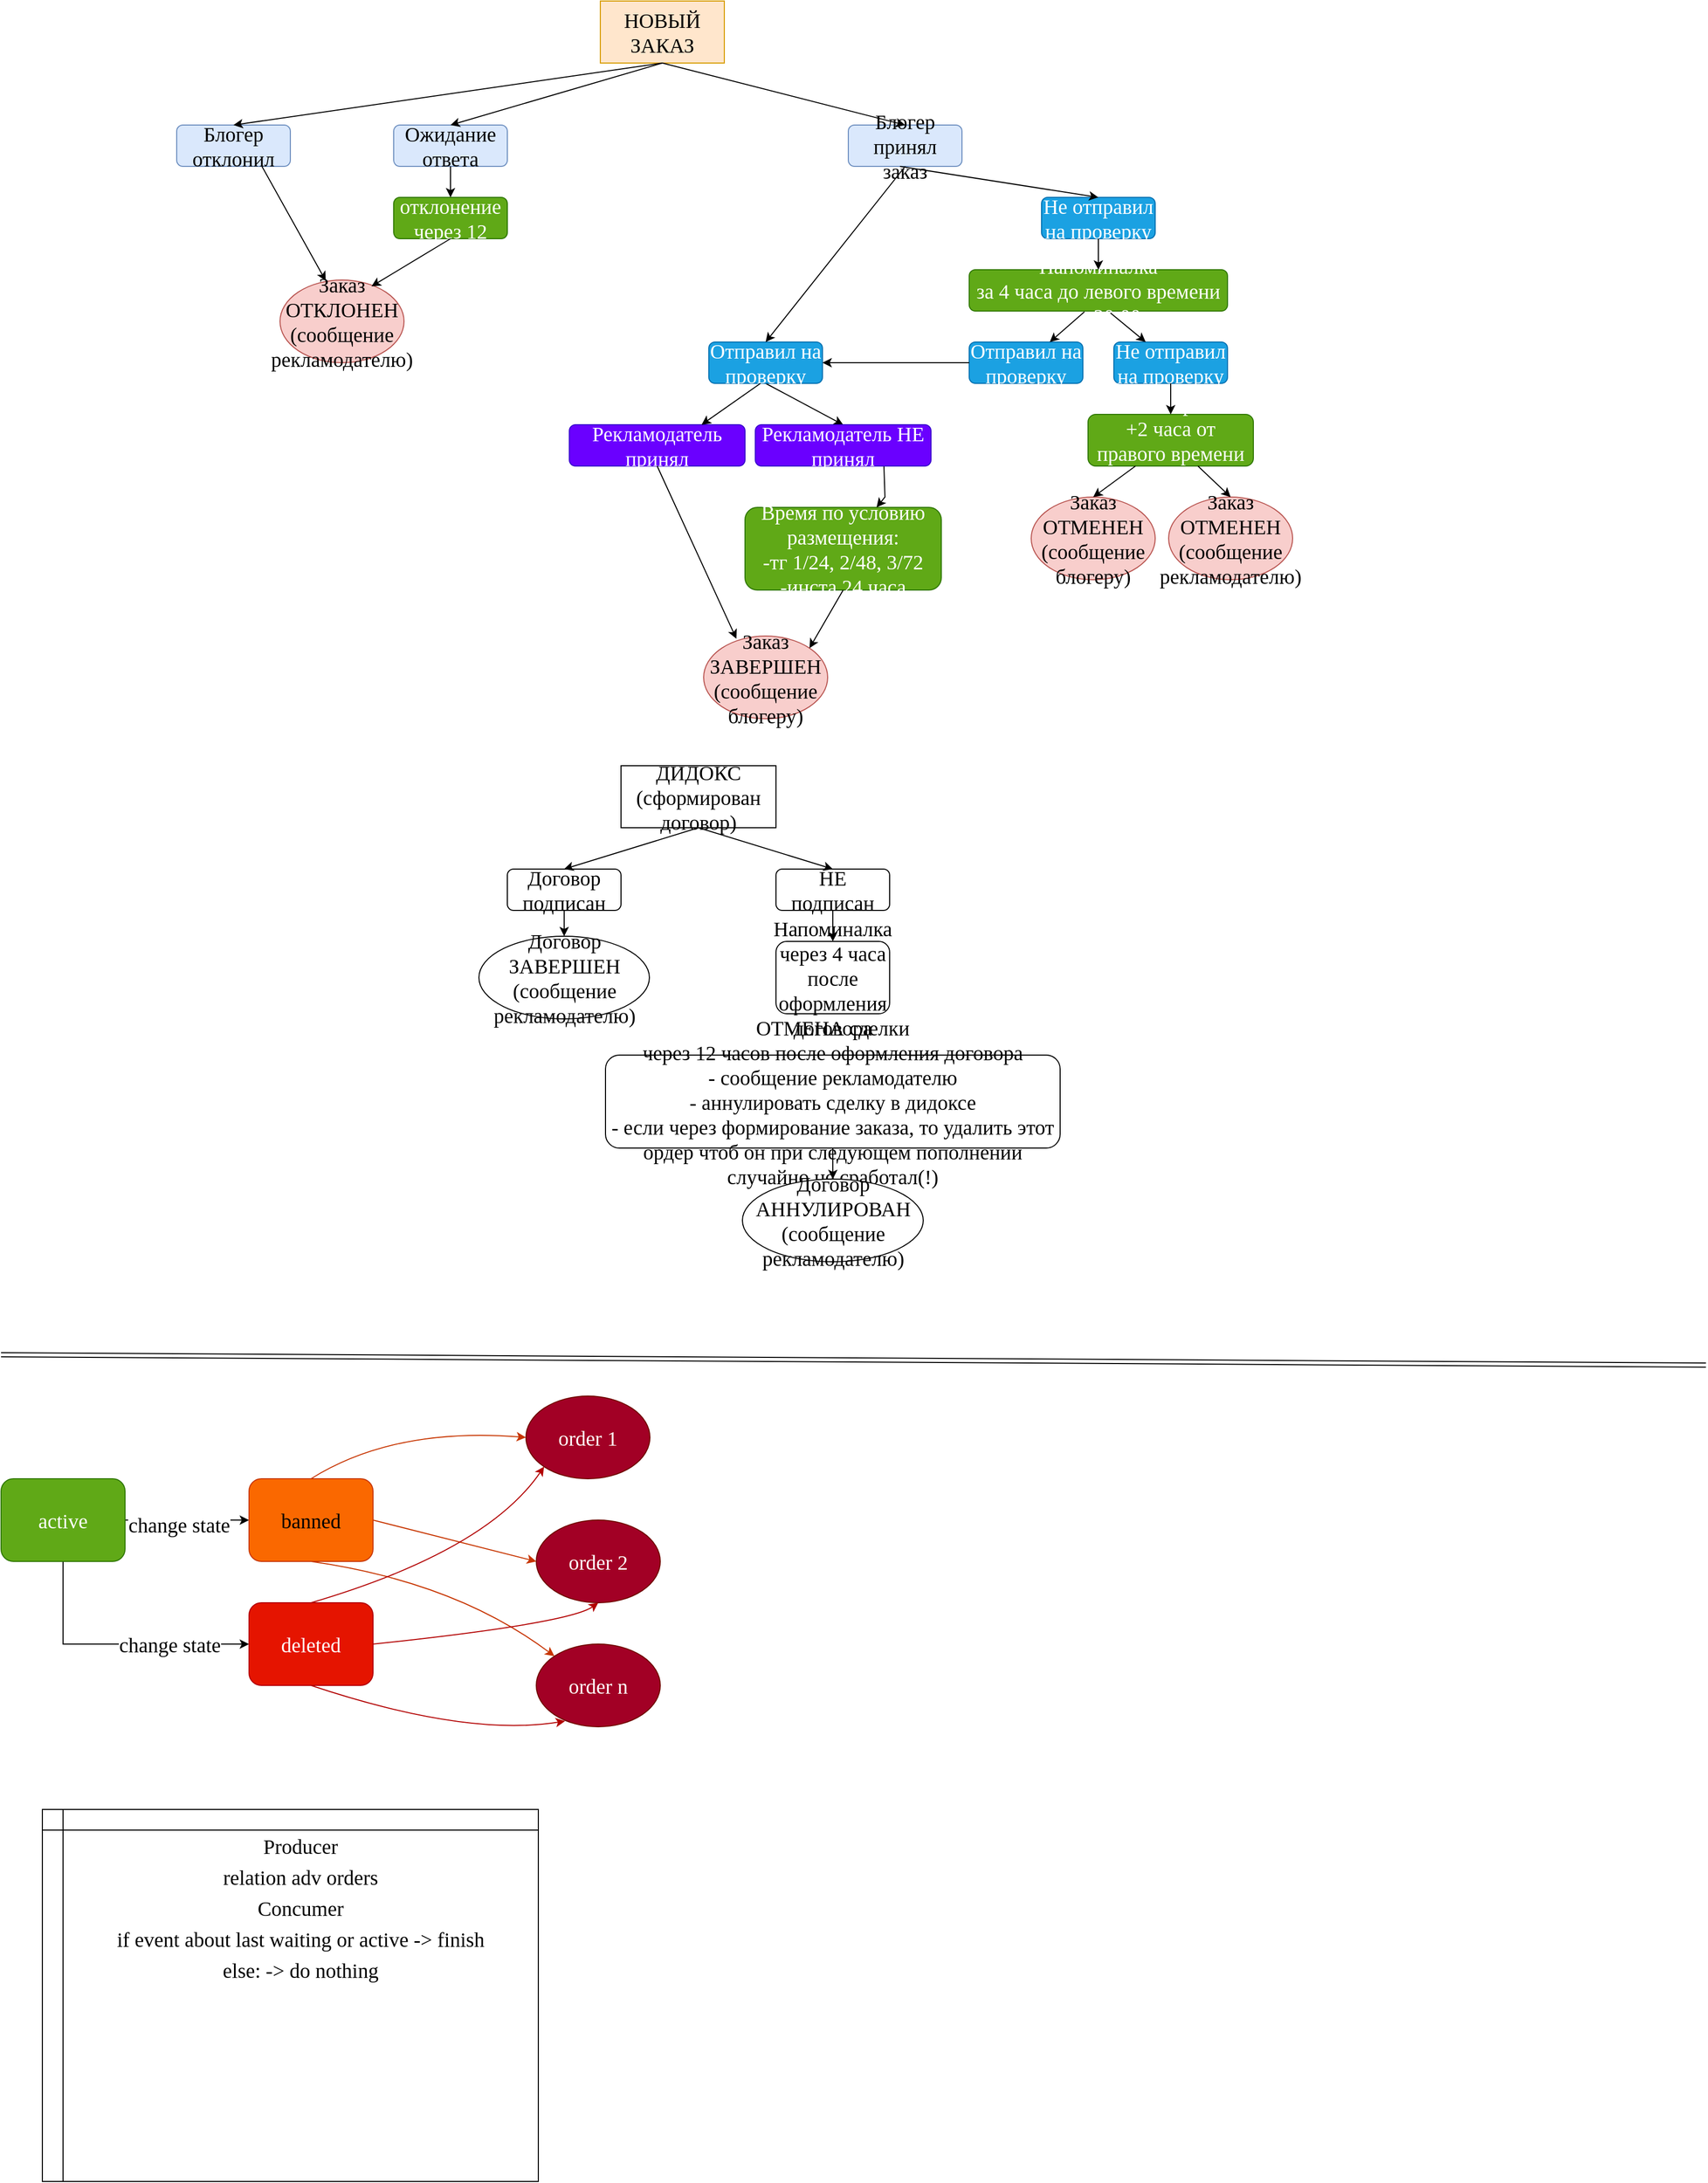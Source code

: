 <mxfile version="21.1.7" type="github">
  <diagram id="C5RBs43oDa-KdzZeNtuy" name="Page-1">
    <mxGraphModel dx="912" dy="495" grid="1" gridSize="10" guides="1" tooltips="1" connect="1" arrows="1" fold="1" page="1" pageScale="1" pageWidth="827" pageHeight="1169" math="0" shadow="0">
      <root>
        <mxCell id="WIyWlLk6GJQsqaUBKTNV-0" />
        <mxCell id="WIyWlLk6GJQsqaUBKTNV-1" parent="WIyWlLk6GJQsqaUBKTNV-0" />
        <mxCell id="JkoJRG74FQ9ZE_5JYWXH-1" value="Авто отклонение&lt;br style=&quot;font-size: 20px;&quot;&gt;через 12 часов" style="rounded=1;whiteSpace=wrap;html=1;fillColor=#60a917;strokeColor=#2D7600;fontColor=#ffffff;fontSize=20;fontFamily=Times New Roman;" parent="WIyWlLk6GJQsqaUBKTNV-1" vertex="1">
          <mxGeometry x="380" y="200" width="110" height="40" as="geometry" />
        </mxCell>
        <mxCell id="JkoJRG74FQ9ZE_5JYWXH-3" value="Напоминалка&lt;br style=&quot;font-size: 20px;&quot;&gt;за 4 часа до левого времени или 20:00&lt;br style=&quot;font-size: 20px;&quot;&gt;" style="rounded=1;whiteSpace=wrap;html=1;fillColor=#60a917;strokeColor=#2D7600;fontColor=#ffffff;fontSize=20;fontFamily=Times New Roman;" parent="WIyWlLk6GJQsqaUBKTNV-1" vertex="1">
          <mxGeometry x="937" y="270" width="250" height="40" as="geometry" />
        </mxCell>
        <mxCell id="JkoJRG74FQ9ZE_5JYWXH-4" value="Отмена проекта&lt;br style=&quot;font-size: 20px;&quot;&gt;+2 часа от правого времени&lt;br style=&quot;font-size: 20px;&quot;&gt;или в 23:59" style="rounded=1;whiteSpace=wrap;html=1;fillColor=#60a917;strokeColor=#2D7600;fontColor=#ffffff;fontSize=20;fontFamily=Times New Roman;" parent="WIyWlLk6GJQsqaUBKTNV-1" vertex="1">
          <mxGeometry x="1052" y="410" width="160" height="50" as="geometry" />
        </mxCell>
        <mxCell id="JkoJRG74FQ9ZE_5JYWXH-5" value="Авто принятие&lt;br style=&quot;font-size: 20px;&quot;&gt;Время по условию размещения:&lt;br style=&quot;font-size: 20px;&quot;&gt;-тг 1/24, 2/48, 3/72&lt;br style=&quot;font-size: 20px;&quot;&gt;-инста 24 часа&lt;br style=&quot;font-size: 20px;&quot;&gt;-ютуб 24 часа&lt;br style=&quot;font-size: 20px;&quot;&gt;" style="rounded=1;whiteSpace=wrap;html=1;fillColor=#60a917;strokeColor=#2D7600;fontColor=#ffffff;fontSize=20;fontFamily=Times New Roman;" parent="WIyWlLk6GJQsqaUBKTNV-1" vertex="1">
          <mxGeometry x="720" y="500" width="190" height="80" as="geometry" />
        </mxCell>
        <mxCell id="JkoJRG74FQ9ZE_5JYWXH-6" value="НОВЫЙ ЗАКАЗ" style="rounded=0;whiteSpace=wrap;html=1;fillColor=#ffe6cc;strokeColor=#d79b00;fontSize=20;fontFamily=Times New Roman;" parent="WIyWlLk6GJQsqaUBKTNV-1" vertex="1">
          <mxGeometry x="580" y="10" width="120" height="60" as="geometry" />
        </mxCell>
        <mxCell id="JkoJRG74FQ9ZE_5JYWXH-8" value="Блогер отклонил" style="rounded=1;whiteSpace=wrap;html=1;fillColor=#dae8fc;strokeColor=#6c8ebf;fontSize=20;fontFamily=Times New Roman;" parent="WIyWlLk6GJQsqaUBKTNV-1" vertex="1">
          <mxGeometry x="170" y="130" width="110" height="40" as="geometry" />
        </mxCell>
        <mxCell id="JkoJRG74FQ9ZE_5JYWXH-9" value="Блогер принял заказ" style="rounded=1;whiteSpace=wrap;html=1;fillColor=#dae8fc;strokeColor=#6c8ebf;fontSize=20;fontFamily=Times New Roman;" parent="WIyWlLk6GJQsqaUBKTNV-1" vertex="1">
          <mxGeometry x="820" y="130" width="110" height="40" as="geometry" />
        </mxCell>
        <mxCell id="JkoJRG74FQ9ZE_5JYWXH-10" value="Ожидание ответа" style="rounded=1;whiteSpace=wrap;html=1;fillColor=#dae8fc;strokeColor=#6c8ebf;fontSize=20;fontFamily=Times New Roman;" parent="WIyWlLk6GJQsqaUBKTNV-1" vertex="1">
          <mxGeometry x="380" y="130" width="110" height="40" as="geometry" />
        </mxCell>
        <mxCell id="JkoJRG74FQ9ZE_5JYWXH-11" value="Заказ ОТКЛОНЕН&lt;br style=&quot;font-size: 20px;&quot;&gt;(сообщение рекламодателю)" style="ellipse;whiteSpace=wrap;html=1;fillColor=#f8cecc;strokeColor=#b85450;fontSize=20;fontFamily=Times New Roman;" parent="WIyWlLk6GJQsqaUBKTNV-1" vertex="1">
          <mxGeometry x="270" y="280" width="120" height="80" as="geometry" />
        </mxCell>
        <mxCell id="JkoJRG74FQ9ZE_5JYWXH-15" value="Не отправил на проверку" style="rounded=1;whiteSpace=wrap;html=1;fillColor=#1ba1e2;fontColor=#ffffff;strokeColor=#006EAF;fontSize=20;fontFamily=Times New Roman;" parent="WIyWlLk6GJQsqaUBKTNV-1" vertex="1">
          <mxGeometry x="1007" y="200" width="110" height="40" as="geometry" />
        </mxCell>
        <mxCell id="JkoJRG74FQ9ZE_5JYWXH-16" value="Отправил на проверку" style="rounded=1;whiteSpace=wrap;html=1;fillColor=#1ba1e2;fontColor=#ffffff;strokeColor=#006EAF;fontSize=20;fontFamily=Times New Roman;" parent="WIyWlLk6GJQsqaUBKTNV-1" vertex="1">
          <mxGeometry x="937" y="340" width="110" height="40" as="geometry" />
        </mxCell>
        <mxCell id="JkoJRG74FQ9ZE_5JYWXH-17" value="Не отправил на проверку" style="rounded=1;whiteSpace=wrap;html=1;fillColor=#1ba1e2;fontColor=#ffffff;strokeColor=#006EAF;fontSize=20;fontFamily=Times New Roman;" parent="WIyWlLk6GJQsqaUBKTNV-1" vertex="1">
          <mxGeometry x="1077" y="340" width="110" height="40" as="geometry" />
        </mxCell>
        <mxCell id="JkoJRG74FQ9ZE_5JYWXH-18" value="Рекламодатель принял" style="rounded=1;whiteSpace=wrap;html=1;fillColor=#6a00ff;fontColor=#ffffff;strokeColor=#3700CC;fontSize=20;fontFamily=Times New Roman;" parent="WIyWlLk6GJQsqaUBKTNV-1" vertex="1">
          <mxGeometry x="550" y="420" width="170" height="40" as="geometry" />
        </mxCell>
        <mxCell id="JkoJRG74FQ9ZE_5JYWXH-20" value="Заказ ЗАВЕРШЕН&lt;br style=&quot;font-size: 20px;&quot;&gt;(сообщение блогеру)" style="ellipse;whiteSpace=wrap;html=1;fillColor=#f8cecc;strokeColor=#b85450;fontSize=20;fontFamily=Times New Roman;" parent="WIyWlLk6GJQsqaUBKTNV-1" vertex="1">
          <mxGeometry x="680" y="624.5" width="120" height="80" as="geometry" />
        </mxCell>
        <mxCell id="JkoJRG74FQ9ZE_5JYWXH-25" value="" style="endArrow=classic;html=1;rounded=0;exitX=0.5;exitY=1;exitDx=0;exitDy=0;entryX=0.264;entryY=0.033;entryDx=0;entryDy=0;entryPerimeter=0;fontSize=20;fontFamily=Times New Roman;" parent="WIyWlLk6GJQsqaUBKTNV-1" source="JkoJRG74FQ9ZE_5JYWXH-18" target="JkoJRG74FQ9ZE_5JYWXH-20" edge="1">
          <mxGeometry width="50" height="50" relative="1" as="geometry">
            <mxPoint x="605" y="550" as="sourcePoint" />
            <mxPoint x="690" y="620" as="targetPoint" />
          </mxGeometry>
        </mxCell>
        <mxCell id="JkoJRG74FQ9ZE_5JYWXH-26" value="" style="endArrow=classic;html=1;rounded=0;fontSize=20;fontFamily=Times New Roman;" parent="WIyWlLk6GJQsqaUBKTNV-1" target="JkoJRG74FQ9ZE_5JYWXH-5" edge="1">
          <mxGeometry width="50" height="50" relative="1" as="geometry">
            <mxPoint x="854.47" y="460" as="sourcePoint" />
            <mxPoint x="855.47" y="500" as="targetPoint" />
            <Array as="points">
              <mxPoint x="855.47" y="490" />
            </Array>
          </mxGeometry>
        </mxCell>
        <mxCell id="JkoJRG74FQ9ZE_5JYWXH-27" value="" style="endArrow=classic;html=1;rounded=0;exitX=0.5;exitY=1;exitDx=0;exitDy=0;entryX=1;entryY=0;entryDx=0;entryDy=0;fontSize=20;fontFamily=Times New Roman;" parent="WIyWlLk6GJQsqaUBKTNV-1" source="JkoJRG74FQ9ZE_5JYWXH-5" target="JkoJRG74FQ9ZE_5JYWXH-20" edge="1">
          <mxGeometry width="50" height="50" relative="1" as="geometry">
            <mxPoint x="835" y="590" as="sourcePoint" />
            <mxPoint x="790" y="640" as="targetPoint" />
          </mxGeometry>
        </mxCell>
        <mxCell id="JkoJRG74FQ9ZE_5JYWXH-29" value="" style="endArrow=classic;html=1;rounded=0;exitX=0.5;exitY=1;exitDx=0;exitDy=0;fontSize=20;fontFamily=Times New Roman;" parent="WIyWlLk6GJQsqaUBKTNV-1" edge="1">
          <mxGeometry width="50" height="50" relative="1" as="geometry">
            <mxPoint x="740" y="380" as="sourcePoint" />
            <mxPoint x="815" y="420" as="targetPoint" />
          </mxGeometry>
        </mxCell>
        <mxCell id="JkoJRG74FQ9ZE_5JYWXH-31" value="Отправил на проверку" style="rounded=1;whiteSpace=wrap;html=1;fillColor=#1ba1e2;fontColor=#ffffff;strokeColor=#006EAF;fontSize=20;fontFamily=Times New Roman;" parent="WIyWlLk6GJQsqaUBKTNV-1" vertex="1">
          <mxGeometry x="685" y="340" width="110" height="40" as="geometry" />
        </mxCell>
        <mxCell id="JkoJRG74FQ9ZE_5JYWXH-32" value="Рекламодатель НЕ принял" style="rounded=1;whiteSpace=wrap;html=1;fillColor=#6a00ff;fontColor=#ffffff;strokeColor=#3700CC;fontSize=20;fontFamily=Times New Roman;" parent="WIyWlLk6GJQsqaUBKTNV-1" vertex="1">
          <mxGeometry x="730" y="420" width="170" height="40" as="geometry" />
        </mxCell>
        <mxCell id="JkoJRG74FQ9ZE_5JYWXH-33" value="" style="endArrow=classic;html=1;rounded=0;entryX=0.75;entryY=0;entryDx=0;entryDy=0;fontSize=20;fontFamily=Times New Roman;" parent="WIyWlLk6GJQsqaUBKTNV-1" edge="1">
          <mxGeometry width="50" height="50" relative="1" as="geometry">
            <mxPoint x="735" y="380" as="sourcePoint" />
            <mxPoint x="678" y="420" as="targetPoint" />
          </mxGeometry>
        </mxCell>
        <mxCell id="JkoJRG74FQ9ZE_5JYWXH-36" value="" style="endArrow=classic;html=1;rounded=0;entryX=1;entryY=0.5;entryDx=0;entryDy=0;exitX=0;exitY=0.5;exitDx=0;exitDy=0;fontSize=20;fontFamily=Times New Roman;" parent="WIyWlLk6GJQsqaUBKTNV-1" source="JkoJRG74FQ9ZE_5JYWXH-16" target="JkoJRG74FQ9ZE_5JYWXH-31" edge="1">
          <mxGeometry width="50" height="50" relative="1" as="geometry">
            <mxPoint x="960" y="340" as="sourcePoint" />
            <mxPoint x="880" y="350" as="targetPoint" />
          </mxGeometry>
        </mxCell>
        <mxCell id="JkoJRG74FQ9ZE_5JYWXH-37" value="" style="endArrow=classic;html=1;rounded=0;entryX=0.5;entryY=0;entryDx=0;entryDy=0;fontSize=20;fontFamily=Times New Roman;" parent="WIyWlLk6GJQsqaUBKTNV-1" source="JkoJRG74FQ9ZE_5JYWXH-15" target="JkoJRG74FQ9ZE_5JYWXH-3" edge="1">
          <mxGeometry width="50" height="50" relative="1" as="geometry">
            <mxPoint x="1060" y="240" as="sourcePoint" />
            <mxPoint x="1140" y="260" as="targetPoint" />
          </mxGeometry>
        </mxCell>
        <mxCell id="JkoJRG74FQ9ZE_5JYWXH-38" value="" style="endArrow=classic;html=1;rounded=0;exitX=0.547;exitY=1.046;exitDx=0;exitDy=0;exitPerimeter=0;fontSize=20;fontFamily=Times New Roman;" parent="WIyWlLk6GJQsqaUBKTNV-1" source="JkoJRG74FQ9ZE_5JYWXH-3" target="JkoJRG74FQ9ZE_5JYWXH-17" edge="1">
          <mxGeometry width="50" height="50" relative="1" as="geometry">
            <mxPoint x="1064" y="280" as="sourcePoint" />
            <mxPoint x="1117" y="340" as="targetPoint" />
          </mxGeometry>
        </mxCell>
        <mxCell id="JkoJRG74FQ9ZE_5JYWXH-41" value="" style="endArrow=classic;html=1;rounded=0;exitX=0.446;exitY=1.02;exitDx=0;exitDy=0;exitPerimeter=0;fontSize=20;fontFamily=Times New Roman;" parent="WIyWlLk6GJQsqaUBKTNV-1" source="JkoJRG74FQ9ZE_5JYWXH-3" target="JkoJRG74FQ9ZE_5JYWXH-16" edge="1">
          <mxGeometry width="50" height="50" relative="1" as="geometry">
            <mxPoint x="1047" y="292" as="sourcePoint" />
            <mxPoint x="1007" y="340" as="targetPoint" />
          </mxGeometry>
        </mxCell>
        <mxCell id="JkoJRG74FQ9ZE_5JYWXH-42" value="" style="endArrow=classic;html=1;rounded=0;exitX=0.5;exitY=1;exitDx=0;exitDy=0;fontSize=20;fontFamily=Times New Roman;" parent="WIyWlLk6GJQsqaUBKTNV-1" source="JkoJRG74FQ9ZE_5JYWXH-17" target="JkoJRG74FQ9ZE_5JYWXH-4" edge="1">
          <mxGeometry width="50" height="50" relative="1" as="geometry">
            <mxPoint x="1077" y="350" as="sourcePoint" />
            <mxPoint x="1147" y="410" as="targetPoint" />
          </mxGeometry>
        </mxCell>
        <mxCell id="JkoJRG74FQ9ZE_5JYWXH-44" value="Заказ ОТМЕНЕН&lt;br style=&quot;font-size: 20px;&quot;&gt;(сообщение рекламодателю)" style="ellipse;whiteSpace=wrap;html=1;fillColor=#f8cecc;strokeColor=#b85450;fontSize=20;fontFamily=Times New Roman;" parent="WIyWlLk6GJQsqaUBKTNV-1" vertex="1">
          <mxGeometry x="1130" y="490" width="120" height="80" as="geometry" />
        </mxCell>
        <mxCell id="JkoJRG74FQ9ZE_5JYWXH-45" value="" style="endArrow=classic;html=1;rounded=0;entryX=0.5;entryY=0;entryDx=0;entryDy=0;exitX=0.5;exitY=1;exitDx=0;exitDy=0;fontSize=20;fontFamily=Times New Roman;" parent="WIyWlLk6GJQsqaUBKTNV-1" source="JkoJRG74FQ9ZE_5JYWXH-6" target="JkoJRG74FQ9ZE_5JYWXH-10" edge="1">
          <mxGeometry width="50" height="50" relative="1" as="geometry">
            <mxPoint x="440" y="110" as="sourcePoint" />
            <mxPoint x="490" y="60" as="targetPoint" />
          </mxGeometry>
        </mxCell>
        <mxCell id="JkoJRG74FQ9ZE_5JYWXH-46" value="" style="endArrow=classic;html=1;rounded=0;fontSize=20;fontFamily=Times New Roman;" parent="WIyWlLk6GJQsqaUBKTNV-1" source="JkoJRG74FQ9ZE_5JYWXH-10" target="JkoJRG74FQ9ZE_5JYWXH-1" edge="1">
          <mxGeometry width="50" height="50" relative="1" as="geometry">
            <mxPoint x="430" y="300" as="sourcePoint" />
            <mxPoint x="480" y="250" as="targetPoint" />
          </mxGeometry>
        </mxCell>
        <mxCell id="JkoJRG74FQ9ZE_5JYWXH-47" value="" style="endArrow=classic;html=1;rounded=0;entryX=0.738;entryY=0.076;entryDx=0;entryDy=0;entryPerimeter=0;exitX=0.5;exitY=1;exitDx=0;exitDy=0;fontSize=20;fontFamily=Times New Roman;" parent="WIyWlLk6GJQsqaUBKTNV-1" source="JkoJRG74FQ9ZE_5JYWXH-1" target="JkoJRG74FQ9ZE_5JYWXH-11" edge="1">
          <mxGeometry width="50" height="50" relative="1" as="geometry">
            <mxPoint x="400" y="290" as="sourcePoint" />
            <mxPoint x="450" y="240" as="targetPoint" />
          </mxGeometry>
        </mxCell>
        <mxCell id="JkoJRG74FQ9ZE_5JYWXH-48" value="" style="endArrow=classic;html=1;rounded=0;entryX=0.369;entryY=0.01;entryDx=0;entryDy=0;entryPerimeter=0;exitX=0.75;exitY=1;exitDx=0;exitDy=0;fontSize=20;fontFamily=Times New Roman;" parent="WIyWlLk6GJQsqaUBKTNV-1" source="JkoJRG74FQ9ZE_5JYWXH-8" target="JkoJRG74FQ9ZE_5JYWXH-11" edge="1">
          <mxGeometry width="50" height="50" relative="1" as="geometry">
            <mxPoint x="400" y="290" as="sourcePoint" />
            <mxPoint x="450" y="240" as="targetPoint" />
          </mxGeometry>
        </mxCell>
        <mxCell id="JkoJRG74FQ9ZE_5JYWXH-51" value="" style="endArrow=classic;html=1;rounded=0;entryX=0.5;entryY=0;entryDx=0;entryDy=0;fontSize=20;fontFamily=Times New Roman;" parent="WIyWlLk6GJQsqaUBKTNV-1" source="JkoJRG74FQ9ZE_5JYWXH-4" target="JkoJRG74FQ9ZE_5JYWXH-44" edge="1">
          <mxGeometry width="50" height="50" relative="1" as="geometry">
            <mxPoint x="830" y="580" as="sourcePoint" />
            <mxPoint x="880" y="530" as="targetPoint" />
          </mxGeometry>
        </mxCell>
        <mxCell id="JkoJRG74FQ9ZE_5JYWXH-52" value="" style="endArrow=classic;html=1;rounded=0;entryX=0.5;entryY=0;entryDx=0;entryDy=0;exitX=0.5;exitY=1;exitDx=0;exitDy=0;fontSize=20;fontFamily=Times New Roman;" parent="WIyWlLk6GJQsqaUBKTNV-1" source="JkoJRG74FQ9ZE_5JYWXH-6" target="JkoJRG74FQ9ZE_5JYWXH-8" edge="1">
          <mxGeometry width="50" height="50" relative="1" as="geometry">
            <mxPoint x="720" y="380" as="sourcePoint" />
            <mxPoint x="770" y="330" as="targetPoint" />
          </mxGeometry>
        </mxCell>
        <mxCell id="JkoJRG74FQ9ZE_5JYWXH-53" value="" style="endArrow=classic;html=1;rounded=0;entryX=0.5;entryY=0;entryDx=0;entryDy=0;exitX=0.5;exitY=1;exitDx=0;exitDy=0;fontSize=20;fontFamily=Times New Roman;" parent="WIyWlLk6GJQsqaUBKTNV-1" source="JkoJRG74FQ9ZE_5JYWXH-6" target="JkoJRG74FQ9ZE_5JYWXH-9" edge="1">
          <mxGeometry width="50" height="50" relative="1" as="geometry">
            <mxPoint x="720" y="380" as="sourcePoint" />
            <mxPoint x="770" y="330" as="targetPoint" />
          </mxGeometry>
        </mxCell>
        <mxCell id="JkoJRG74FQ9ZE_5JYWXH-54" value="" style="endArrow=classic;html=1;rounded=0;entryX=0.5;entryY=0;entryDx=0;entryDy=0;exitX=0.5;exitY=1;exitDx=0;exitDy=0;fontSize=20;fontFamily=Times New Roman;" parent="WIyWlLk6GJQsqaUBKTNV-1" source="JkoJRG74FQ9ZE_5JYWXH-9" target="JkoJRG74FQ9ZE_5JYWXH-31" edge="1">
          <mxGeometry width="50" height="50" relative="1" as="geometry">
            <mxPoint x="720" y="380" as="sourcePoint" />
            <mxPoint x="770" y="330" as="targetPoint" />
          </mxGeometry>
        </mxCell>
        <mxCell id="JkoJRG74FQ9ZE_5JYWXH-55" value="" style="endArrow=classic;html=1;rounded=0;entryX=0.5;entryY=0;entryDx=0;entryDy=0;fontSize=20;fontFamily=Times New Roman;" parent="WIyWlLk6GJQsqaUBKTNV-1" target="JkoJRG74FQ9ZE_5JYWXH-15" edge="1">
          <mxGeometry width="50" height="50" relative="1" as="geometry">
            <mxPoint x="870" y="170" as="sourcePoint" />
            <mxPoint x="770" y="330" as="targetPoint" />
          </mxGeometry>
        </mxCell>
        <mxCell id="JkoJRG74FQ9ZE_5JYWXH-56" value="Заказ ОТМЕНЕН&lt;br style=&quot;font-size: 20px;&quot;&gt;(сообщение блогеру)" style="ellipse;whiteSpace=wrap;html=1;fillColor=#f8cecc;strokeColor=#b85450;fontSize=20;fontFamily=Times New Roman;" parent="WIyWlLk6GJQsqaUBKTNV-1" vertex="1">
          <mxGeometry x="997" y="490" width="120" height="80" as="geometry" />
        </mxCell>
        <mxCell id="JkoJRG74FQ9ZE_5JYWXH-57" value="" style="endArrow=classic;html=1;rounded=0;entryX=0.5;entryY=0;entryDx=0;entryDy=0;fontSize=20;fontFamily=Times New Roman;" parent="WIyWlLk6GJQsqaUBKTNV-1" source="JkoJRG74FQ9ZE_5JYWXH-4" target="JkoJRG74FQ9ZE_5JYWXH-56" edge="1">
          <mxGeometry width="50" height="50" relative="1" as="geometry">
            <mxPoint x="950" y="540" as="sourcePoint" />
            <mxPoint x="1000" y="490" as="targetPoint" />
          </mxGeometry>
        </mxCell>
        <mxCell id="JkoJRG74FQ9ZE_5JYWXH-58" value="ДИДОКС&lt;br style=&quot;font-size: 20px;&quot;&gt;(сформирован договор)" style="rounded=0;whiteSpace=wrap;html=1;fontSize=20;fontFamily=Times New Roman;" parent="WIyWlLk6GJQsqaUBKTNV-1" vertex="1">
          <mxGeometry x="600" y="750" width="150" height="60" as="geometry" />
        </mxCell>
        <mxCell id="JkoJRG74FQ9ZE_5JYWXH-59" value="Договор подписан" style="rounded=1;whiteSpace=wrap;html=1;fontSize=20;fontFamily=Times New Roman;" parent="WIyWlLk6GJQsqaUBKTNV-1" vertex="1">
          <mxGeometry x="490" y="850" width="110" height="40" as="geometry" />
        </mxCell>
        <mxCell id="JkoJRG74FQ9ZE_5JYWXH-61" value="НЕ подписан" style="rounded=1;whiteSpace=wrap;html=1;fontSize=20;fontFamily=Times New Roman;" parent="WIyWlLk6GJQsqaUBKTNV-1" vertex="1">
          <mxGeometry x="750" y="850" width="110" height="40" as="geometry" />
        </mxCell>
        <mxCell id="JkoJRG74FQ9ZE_5JYWXH-62" value="" style="endArrow=classic;html=1;rounded=0;entryX=0.5;entryY=0;entryDx=0;entryDy=0;exitX=0.5;exitY=1;exitDx=0;exitDy=0;fontSize=20;fontFamily=Times New Roman;" parent="WIyWlLk6GJQsqaUBKTNV-1" source="JkoJRG74FQ9ZE_5JYWXH-58" target="JkoJRG74FQ9ZE_5JYWXH-61" edge="1">
          <mxGeometry width="50" height="50" relative="1" as="geometry">
            <mxPoint x="460" y="850" as="sourcePoint" />
            <mxPoint x="510" y="800" as="targetPoint" />
          </mxGeometry>
        </mxCell>
        <mxCell id="JkoJRG74FQ9ZE_5JYWXH-63" value="" style="endArrow=classic;html=1;rounded=0;entryX=0.5;entryY=0;entryDx=0;entryDy=0;exitX=0.5;exitY=1;exitDx=0;exitDy=0;fontSize=20;fontFamily=Times New Roman;" parent="WIyWlLk6GJQsqaUBKTNV-1" source="JkoJRG74FQ9ZE_5JYWXH-58" target="JkoJRG74FQ9ZE_5JYWXH-59" edge="1">
          <mxGeometry width="50" height="50" relative="1" as="geometry">
            <mxPoint x="740" y="1120" as="sourcePoint" />
            <mxPoint x="790" y="1070" as="targetPoint" />
          </mxGeometry>
        </mxCell>
        <mxCell id="JkoJRG74FQ9ZE_5JYWXH-65" value="Договор ЗАВЕРШЕН&lt;br style=&quot;font-size: 20px;&quot;&gt;(сообщение рекламодателю)" style="ellipse;whiteSpace=wrap;html=1;fontSize=20;fontFamily=Times New Roman;" parent="WIyWlLk6GJQsqaUBKTNV-1" vertex="1">
          <mxGeometry x="462.5" y="915" width="165" height="80" as="geometry" />
        </mxCell>
        <mxCell id="JkoJRG74FQ9ZE_5JYWXH-66" value="Напоминалка&lt;br style=&quot;font-size: 20px;&quot;&gt;через 4 часа после оформления договора" style="rounded=1;whiteSpace=wrap;html=1;fontSize=20;fontFamily=Times New Roman;" parent="WIyWlLk6GJQsqaUBKTNV-1" vertex="1">
          <mxGeometry x="750" y="920" width="110" height="70" as="geometry" />
        </mxCell>
        <mxCell id="JkoJRG74FQ9ZE_5JYWXH-67" value="ОТМЕНА сделки&lt;br style=&quot;font-size: 20px;&quot;&gt;через 12 часов после оформления договора&lt;br style=&quot;font-size: 20px;&quot;&gt;- сообщение рекламодателю&lt;br style=&quot;font-size: 20px;&quot;&gt;- аннулировать сделку в дидоксе&lt;br style=&quot;font-size: 20px;&quot;&gt;- если через формирование заказа, то удалить этот ордер чтоб он при следующем пополнении случайно не сработал(!)" style="rounded=1;whiteSpace=wrap;html=1;fontSize=20;fontFamily=Times New Roman;" parent="WIyWlLk6GJQsqaUBKTNV-1" vertex="1">
          <mxGeometry x="585" y="1030" width="440" height="90" as="geometry" />
        </mxCell>
        <mxCell id="JkoJRG74FQ9ZE_5JYWXH-68" value="Договор АННУЛИРОВАН&lt;br style=&quot;font-size: 20px;&quot;&gt;(сообщение рекламодателю)" style="ellipse;whiteSpace=wrap;html=1;fontSize=20;fontFamily=Times New Roman;" parent="WIyWlLk6GJQsqaUBKTNV-1" vertex="1">
          <mxGeometry x="717.5" y="1150" width="175" height="80" as="geometry" />
        </mxCell>
        <mxCell id="JkoJRG74FQ9ZE_5JYWXH-71" value="" style="endArrow=classic;html=1;rounded=0;entryX=0.5;entryY=0;entryDx=0;entryDy=0;fontSize=20;fontFamily=Times New Roman;" parent="WIyWlLk6GJQsqaUBKTNV-1" source="JkoJRG74FQ9ZE_5JYWXH-59" target="JkoJRG74FQ9ZE_5JYWXH-65" edge="1">
          <mxGeometry width="50" height="50" relative="1" as="geometry">
            <mxPoint x="680" y="1020" as="sourcePoint" />
            <mxPoint x="730" y="970" as="targetPoint" />
          </mxGeometry>
        </mxCell>
        <mxCell id="JkoJRG74FQ9ZE_5JYWXH-76" value="" style="endArrow=classic;html=1;rounded=0;entryX=0.5;entryY=0;entryDx=0;entryDy=0;fontSize=20;fontFamily=Times New Roman;" parent="WIyWlLk6GJQsqaUBKTNV-1" source="JkoJRG74FQ9ZE_5JYWXH-61" target="JkoJRG74FQ9ZE_5JYWXH-66" edge="1">
          <mxGeometry width="50" height="50" relative="1" as="geometry">
            <mxPoint x="680" y="1020" as="sourcePoint" />
            <mxPoint x="730" y="970" as="targetPoint" />
          </mxGeometry>
        </mxCell>
        <mxCell id="JkoJRG74FQ9ZE_5JYWXH-77" value="" style="endArrow=classic;html=1;rounded=0;exitX=0.5;exitY=1;exitDx=0;exitDy=0;entryX=0.5;entryY=0;entryDx=0;entryDy=0;fontSize=20;fontFamily=Times New Roman;" parent="WIyWlLk6GJQsqaUBKTNV-1" source="JkoJRG74FQ9ZE_5JYWXH-67" target="JkoJRG74FQ9ZE_5JYWXH-68" edge="1">
          <mxGeometry width="50" height="50" relative="1" as="geometry">
            <mxPoint x="680" y="1140" as="sourcePoint" />
            <mxPoint x="730" y="1090" as="targetPoint" />
          </mxGeometry>
        </mxCell>
        <mxCell id="mNbVM-9zpXIbS1FtEzDB-0" value="" style="shape=link;html=1;rounded=0;fontSize=20;fontFamily=Times New Roman;" parent="WIyWlLk6GJQsqaUBKTNV-1" edge="1">
          <mxGeometry width="100" relative="1" as="geometry">
            <mxPoint y="1320" as="sourcePoint" />
            <mxPoint x="1650" y="1330" as="targetPoint" />
          </mxGeometry>
        </mxCell>
        <mxCell id="M8TYg8-LDWT8hFhtoOAP-4" style="edgeStyle=orthogonalEdgeStyle;rounded=0;orthogonalLoop=1;jettySize=auto;html=1;entryX=0;entryY=0.5;entryDx=0;entryDy=0;fontSize=20;fontFamily=Times New Roman;" edge="1" parent="WIyWlLk6GJQsqaUBKTNV-1" source="M8TYg8-LDWT8hFhtoOAP-2" target="M8TYg8-LDWT8hFhtoOAP-3">
          <mxGeometry relative="1" as="geometry" />
        </mxCell>
        <mxCell id="M8TYg8-LDWT8hFhtoOAP-7" style="edgeStyle=orthogonalEdgeStyle;rounded=0;orthogonalLoop=1;jettySize=auto;html=1;entryX=0;entryY=0.5;entryDx=0;entryDy=0;exitX=0.5;exitY=1;exitDx=0;exitDy=0;fontSize=20;fontFamily=Times New Roman;" edge="1" parent="WIyWlLk6GJQsqaUBKTNV-1" source="M8TYg8-LDWT8hFhtoOAP-2" target="M8TYg8-LDWT8hFhtoOAP-5">
          <mxGeometry relative="1" as="geometry">
            <Array as="points">
              <mxPoint x="60" y="1600" />
            </Array>
          </mxGeometry>
        </mxCell>
        <mxCell id="M8TYg8-LDWT8hFhtoOAP-21" value="change state" style="edgeLabel;html=1;align=center;verticalAlign=middle;resizable=0;points=[];fontSize=20;fontFamily=Times New Roman;" vertex="1" connectable="0" parent="M8TYg8-LDWT8hFhtoOAP-7">
          <mxGeometry x="0.661" y="-4" relative="1" as="geometry">
            <mxPoint x="-33" y="-4" as="offset" />
          </mxGeometry>
        </mxCell>
        <mxCell id="M8TYg8-LDWT8hFhtoOAP-2" value="&lt;font style=&quot;font-size: 20px;&quot;&gt;active&lt;/font&gt;" style="rounded=1;whiteSpace=wrap;html=1;fillColor=#60a917;fontColor=#ffffff;strokeColor=#2D7600;fontSize=20;fontFamily=Times New Roman;" vertex="1" parent="WIyWlLk6GJQsqaUBKTNV-1">
          <mxGeometry y="1440" width="120" height="80" as="geometry" />
        </mxCell>
        <mxCell id="M8TYg8-LDWT8hFhtoOAP-3" value="&lt;font style=&quot;font-size: 20px;&quot;&gt;banned&lt;/font&gt;" style="rounded=1;whiteSpace=wrap;html=1;fillColor=#fa6800;fontColor=#000000;strokeColor=#C73500;fontSize=20;fontFamily=Times New Roman;" vertex="1" parent="WIyWlLk6GJQsqaUBKTNV-1">
          <mxGeometry x="240" y="1440" width="120" height="80" as="geometry" />
        </mxCell>
        <mxCell id="M8TYg8-LDWT8hFhtoOAP-5" value="&lt;font style=&quot;font-size: 20px;&quot;&gt;deleted&lt;/font&gt;" style="rounded=1;whiteSpace=wrap;html=1;fillColor=#e51400;fontColor=#ffffff;strokeColor=#B20000;fontSize=20;fontFamily=Times New Roman;" vertex="1" parent="WIyWlLk6GJQsqaUBKTNV-1">
          <mxGeometry x="240" y="1560" width="120" height="80" as="geometry" />
        </mxCell>
        <mxCell id="M8TYg8-LDWT8hFhtoOAP-8" value="order 1" style="ellipse;whiteSpace=wrap;html=1;fillColor=#a20025;fontColor=#ffffff;strokeColor=#6F0000;fontSize=20;fontFamily=Times New Roman;" vertex="1" parent="WIyWlLk6GJQsqaUBKTNV-1">
          <mxGeometry x="508" y="1360" width="120" height="80" as="geometry" />
        </mxCell>
        <mxCell id="M8TYg8-LDWT8hFhtoOAP-9" value="order 2" style="ellipse;whiteSpace=wrap;html=1;fillColor=#a20025;fontColor=#ffffff;strokeColor=#6F0000;fontSize=20;fontFamily=Times New Roman;" vertex="1" parent="WIyWlLk6GJQsqaUBKTNV-1">
          <mxGeometry x="518" y="1480" width="120" height="80" as="geometry" />
        </mxCell>
        <mxCell id="M8TYg8-LDWT8hFhtoOAP-10" value="order n" style="ellipse;whiteSpace=wrap;html=1;fillColor=#a20025;fontColor=#ffffff;strokeColor=#6F0000;fontSize=20;fontFamily=Times New Roman;" vertex="1" parent="WIyWlLk6GJQsqaUBKTNV-1">
          <mxGeometry x="518" y="1600" width="120" height="80" as="geometry" />
        </mxCell>
        <mxCell id="M8TYg8-LDWT8hFhtoOAP-15" value="" style="curved=1;endArrow=classic;html=1;rounded=0;exitX=0.5;exitY=0;exitDx=0;exitDy=0;entryX=0;entryY=0.5;entryDx=0;entryDy=0;fillColor=#fa6800;strokeColor=#C73500;fontSize=20;fontFamily=Times New Roman;" edge="1" parent="WIyWlLk6GJQsqaUBKTNV-1" source="M8TYg8-LDWT8hFhtoOAP-3" target="M8TYg8-LDWT8hFhtoOAP-8">
          <mxGeometry width="50" height="50" relative="1" as="geometry">
            <mxPoint x="410" y="1550" as="sourcePoint" />
            <mxPoint x="460" y="1500" as="targetPoint" />
            <Array as="points">
              <mxPoint x="380" y="1390" />
            </Array>
          </mxGeometry>
        </mxCell>
        <mxCell id="M8TYg8-LDWT8hFhtoOAP-16" value="" style="curved=1;endArrow=classic;html=1;rounded=0;entryX=0;entryY=0.5;entryDx=0;entryDy=0;fillColor=#fa6800;strokeColor=#C73500;fontSize=20;fontFamily=Times New Roman;" edge="1" parent="WIyWlLk6GJQsqaUBKTNV-1" target="M8TYg8-LDWT8hFhtoOAP-9">
          <mxGeometry width="50" height="50" relative="1" as="geometry">
            <mxPoint x="360" y="1480" as="sourcePoint" />
            <mxPoint x="568" y="1440" as="targetPoint" />
            <Array as="points" />
          </mxGeometry>
        </mxCell>
        <mxCell id="M8TYg8-LDWT8hFhtoOAP-17" value="" style="curved=1;endArrow=classic;html=1;rounded=0;entryX=0;entryY=0;entryDx=0;entryDy=0;exitX=0.5;exitY=1;exitDx=0;exitDy=0;fillColor=#fa6800;strokeColor=#C73500;fontSize=20;fontFamily=Times New Roman;" edge="1" parent="WIyWlLk6GJQsqaUBKTNV-1" source="M8TYg8-LDWT8hFhtoOAP-3" target="M8TYg8-LDWT8hFhtoOAP-10">
          <mxGeometry width="50" height="50" relative="1" as="geometry">
            <mxPoint x="370" y="1490" as="sourcePoint" />
            <mxPoint x="528" y="1530" as="targetPoint" />
            <Array as="points">
              <mxPoint x="440" y="1540" />
            </Array>
          </mxGeometry>
        </mxCell>
        <mxCell id="M8TYg8-LDWT8hFhtoOAP-18" value="" style="curved=1;endArrow=classic;html=1;rounded=0;entryX=0;entryY=1;entryDx=0;entryDy=0;exitX=0.5;exitY=0;exitDx=0;exitDy=0;fillColor=#e51400;strokeColor=#B20000;fontSize=20;fontFamily=Times New Roman;" edge="1" parent="WIyWlLk6GJQsqaUBKTNV-1" source="M8TYg8-LDWT8hFhtoOAP-5" target="M8TYg8-LDWT8hFhtoOAP-8">
          <mxGeometry width="50" height="50" relative="1" as="geometry">
            <mxPoint x="380" y="1500" as="sourcePoint" />
            <mxPoint x="538" y="1540" as="targetPoint" />
            <Array as="points">
              <mxPoint x="470" y="1510" />
            </Array>
          </mxGeometry>
        </mxCell>
        <mxCell id="M8TYg8-LDWT8hFhtoOAP-19" value="" style="curved=1;endArrow=classic;html=1;rounded=0;entryX=0.5;entryY=1;entryDx=0;entryDy=0;exitX=1;exitY=0.5;exitDx=0;exitDy=0;fillColor=#e51400;strokeColor=#B20000;fontSize=20;fontFamily=Times New Roman;" edge="1" parent="WIyWlLk6GJQsqaUBKTNV-1" source="M8TYg8-LDWT8hFhtoOAP-5" target="M8TYg8-LDWT8hFhtoOAP-9">
          <mxGeometry width="50" height="50" relative="1" as="geometry">
            <mxPoint x="370" y="1600" as="sourcePoint" />
            <mxPoint x="596" y="1468" as="targetPoint" />
            <Array as="points">
              <mxPoint x="550" y="1580" />
            </Array>
          </mxGeometry>
        </mxCell>
        <mxCell id="M8TYg8-LDWT8hFhtoOAP-20" value="" style="curved=1;endArrow=classic;html=1;rounded=0;entryX=0.232;entryY=0.931;entryDx=0;entryDy=0;exitX=0.5;exitY=1;exitDx=0;exitDy=0;entryPerimeter=0;fillColor=#e51400;strokeColor=#B20000;fontSize=20;fontFamily=Times New Roman;" edge="1" parent="WIyWlLk6GJQsqaUBKTNV-1" source="M8TYg8-LDWT8hFhtoOAP-5" target="M8TYg8-LDWT8hFhtoOAP-10">
          <mxGeometry width="50" height="50" relative="1" as="geometry">
            <mxPoint x="292" y="1680" as="sourcePoint" />
            <mxPoint x="518" y="1548" as="targetPoint" />
            <Array as="points">
              <mxPoint x="450" y="1690" />
            </Array>
          </mxGeometry>
        </mxCell>
        <mxCell id="M8TYg8-LDWT8hFhtoOAP-22" value="change state" style="edgeLabel;html=1;align=center;verticalAlign=middle;resizable=0;points=[];fontSize=20;fontFamily=Times New Roman;" vertex="1" connectable="0" parent="WIyWlLk6GJQsqaUBKTNV-1">
          <mxGeometry x="169.997" y="1490.004" as="geometry">
            <mxPoint x="2" y="-6" as="offset" />
          </mxGeometry>
        </mxCell>
        <mxCell id="M8TYg8-LDWT8hFhtoOAP-26" value="" style="shape=internalStorage;whiteSpace=wrap;html=1;backgroundOutline=1;fontSize=20;fontFamily=Times New Roman;" vertex="1" parent="WIyWlLk6GJQsqaUBKTNV-1">
          <mxGeometry x="40" y="1760" width="480" height="360" as="geometry" />
        </mxCell>
        <mxCell id="M8TYg8-LDWT8hFhtoOAP-28" value="relation adv orders" style="text;html=1;strokeColor=none;fillColor=none;align=center;verticalAlign=middle;whiteSpace=wrap;rounded=0;fontSize=20;fontFamily=Times New Roman;" vertex="1" parent="WIyWlLk6GJQsqaUBKTNV-1">
          <mxGeometry x="60" y="1810" width="460" height="30" as="geometry" />
        </mxCell>
        <mxCell id="M8TYg8-LDWT8hFhtoOAP-29" value="if event about last waiting or active -&amp;gt; finish" style="text;html=1;strokeColor=none;fillColor=none;align=center;verticalAlign=middle;whiteSpace=wrap;rounded=0;fontSize=20;fontFamily=Times New Roman;" vertex="1" parent="WIyWlLk6GJQsqaUBKTNV-1">
          <mxGeometry x="60" y="1870" width="460" height="30" as="geometry" />
        </mxCell>
        <mxCell id="M8TYg8-LDWT8hFhtoOAP-30" value="Concumer" style="text;html=1;strokeColor=none;fillColor=none;align=center;verticalAlign=middle;whiteSpace=wrap;rounded=0;fontSize=20;fontFamily=Times New Roman;" vertex="1" parent="WIyWlLk6GJQsqaUBKTNV-1">
          <mxGeometry x="60" y="1840" width="460" height="30" as="geometry" />
        </mxCell>
        <mxCell id="M8TYg8-LDWT8hFhtoOAP-31" value="&lt;font style=&quot;font-size: 20px;&quot;&gt;Producer&lt;/font&gt;" style="text;html=1;strokeColor=none;fillColor=none;align=center;verticalAlign=middle;whiteSpace=wrap;rounded=0;fontSize=20;fontFamily=Times New Roman;" vertex="1" parent="WIyWlLk6GJQsqaUBKTNV-1">
          <mxGeometry x="60" y="1780" width="460" height="30" as="geometry" />
        </mxCell>
        <mxCell id="M8TYg8-LDWT8hFhtoOAP-34" value="else: -&amp;gt; do nothing" style="text;html=1;strokeColor=none;fillColor=none;align=center;verticalAlign=middle;whiteSpace=wrap;rounded=0;fontSize=20;fontFamily=Times New Roman;" vertex="1" parent="WIyWlLk6GJQsqaUBKTNV-1">
          <mxGeometry x="60" y="1900" width="460" height="30" as="geometry" />
        </mxCell>
      </root>
    </mxGraphModel>
  </diagram>
</mxfile>
